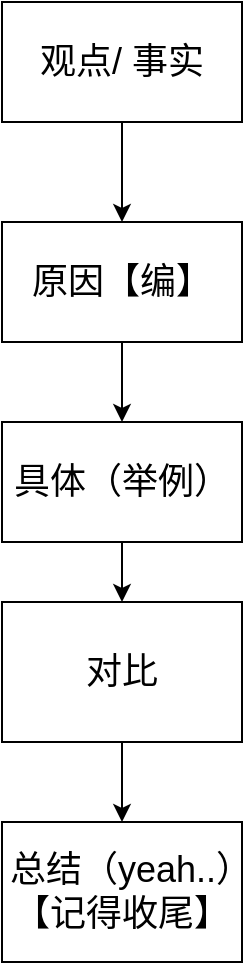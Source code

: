 <mxfile version="15.7.3" type="github">
  <diagram id="S4AvFaS1FlO98KIJ39zW" name="Page-1">
    <mxGraphModel dx="1186" dy="589" grid="1" gridSize="10" guides="1" tooltips="1" connect="1" arrows="1" fold="1" page="1" pageScale="1" pageWidth="827" pageHeight="1169" math="0" shadow="0">
      <root>
        <mxCell id="0" />
        <mxCell id="1" parent="0" />
        <mxCell id="aFzCnFoMK0MhnVJln1m9-6" style="edgeStyle=orthogonalEdgeStyle;rounded=0;orthogonalLoop=1;jettySize=auto;html=1;entryX=0.5;entryY=0;entryDx=0;entryDy=0;fontSize=18;" edge="1" parent="1" source="aFzCnFoMK0MhnVJln1m9-1" target="aFzCnFoMK0MhnVJln1m9-2">
          <mxGeometry relative="1" as="geometry" />
        </mxCell>
        <mxCell id="aFzCnFoMK0MhnVJln1m9-1" value="&lt;font style=&quot;font-size: 18px&quot;&gt;观点/ 事实&lt;/font&gt;" style="rounded=0;whiteSpace=wrap;html=1;" vertex="1" parent="1">
          <mxGeometry x="300" y="100" width="120" height="60" as="geometry" />
        </mxCell>
        <mxCell id="aFzCnFoMK0MhnVJln1m9-7" style="edgeStyle=orthogonalEdgeStyle;rounded=0;orthogonalLoop=1;jettySize=auto;html=1;entryX=0.5;entryY=0;entryDx=0;entryDy=0;fontSize=18;" edge="1" parent="1" source="aFzCnFoMK0MhnVJln1m9-2" target="aFzCnFoMK0MhnVJln1m9-3">
          <mxGeometry relative="1" as="geometry" />
        </mxCell>
        <mxCell id="aFzCnFoMK0MhnVJln1m9-2" value="原因【编】" style="rounded=0;whiteSpace=wrap;html=1;fontSize=18;" vertex="1" parent="1">
          <mxGeometry x="300" y="210" width="120" height="60" as="geometry" />
        </mxCell>
        <mxCell id="aFzCnFoMK0MhnVJln1m9-8" style="edgeStyle=orthogonalEdgeStyle;rounded=0;orthogonalLoop=1;jettySize=auto;html=1;entryX=0.5;entryY=0;entryDx=0;entryDy=0;fontSize=18;" edge="1" parent="1" source="aFzCnFoMK0MhnVJln1m9-3" target="aFzCnFoMK0MhnVJln1m9-4">
          <mxGeometry relative="1" as="geometry" />
        </mxCell>
        <mxCell id="aFzCnFoMK0MhnVJln1m9-3" value="具体（举例）" style="rounded=0;whiteSpace=wrap;html=1;fontSize=18;" vertex="1" parent="1">
          <mxGeometry x="300" y="310" width="120" height="60" as="geometry" />
        </mxCell>
        <mxCell id="aFzCnFoMK0MhnVJln1m9-9" style="edgeStyle=orthogonalEdgeStyle;rounded=0;orthogonalLoop=1;jettySize=auto;html=1;entryX=0.5;entryY=0;entryDx=0;entryDy=0;fontSize=18;" edge="1" parent="1" source="aFzCnFoMK0MhnVJln1m9-4" target="aFzCnFoMK0MhnVJln1m9-5">
          <mxGeometry relative="1" as="geometry" />
        </mxCell>
        <mxCell id="aFzCnFoMK0MhnVJln1m9-4" value="对比" style="rounded=0;whiteSpace=wrap;html=1;fontSize=18;" vertex="1" parent="1">
          <mxGeometry x="300" y="400" width="120" height="70" as="geometry" />
        </mxCell>
        <mxCell id="aFzCnFoMK0MhnVJln1m9-5" value="总结（yeah..）【记得收尾】" style="rounded=0;whiteSpace=wrap;html=1;fontSize=18;" vertex="1" parent="1">
          <mxGeometry x="300" y="510" width="120" height="70" as="geometry" />
        </mxCell>
      </root>
    </mxGraphModel>
  </diagram>
</mxfile>
